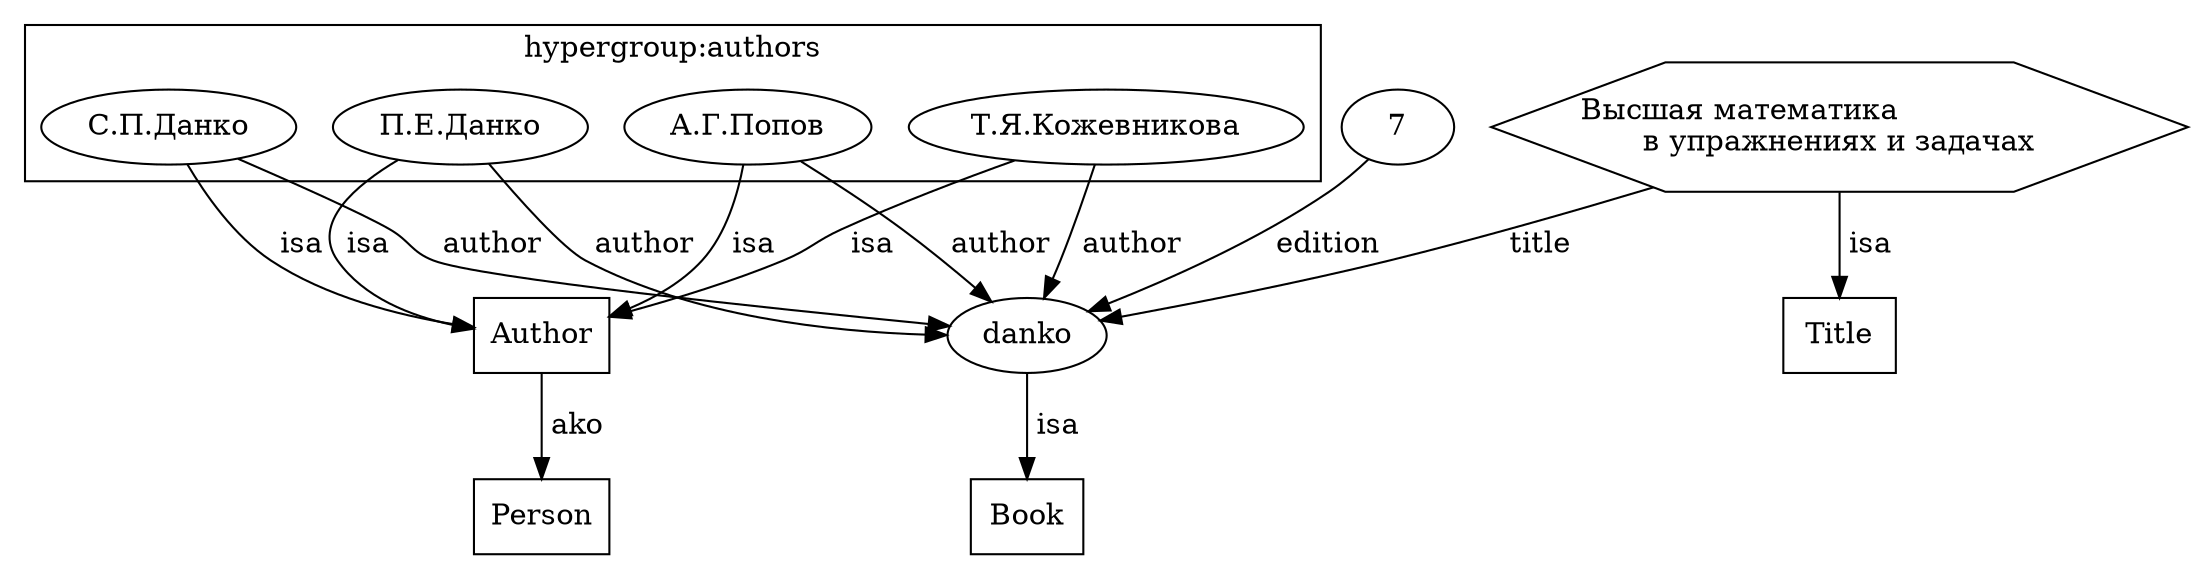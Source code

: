 digraph {

danko -> Book [ label=" isa" ];
Book [shape=box];

subgraph cluster_A {
label="hypergroup:authors";
rankdir=TD;
"П.Е.Данко";
"А.Г.Попов";
"Т.Я.Кожевникова";
"С.П.Данко";
}

"П.Е.Данко" -> danko [label=" author"];
"А.Г.Попов" -> danko [label=" author"];
"Т.Я.Кожевникова" -> danko [label=" author"];
"С.П.Данко" -> danko [label=" author"];

"П.Е.Данко" -> Author [label=" isa"];
"А.Г.Попов" -> Author [label=" isa"];
"Т.Я.Кожевникова" -> Author [label=" isa"];
"С.П.Данко" -> Author [label=" isa"];
Author [shape=box];
Person [shape=box];
Author -> Person [label=" ako"];

title [label="Высшая математика\lв упражнениях и задачах"]; 
title -> danko [label=" title"];
title [shape=hexagon];

title -> Title [label=" isa"];
Title [shape=box];

seven [label="7"];
seven -> danko [label = " edition"];

}
